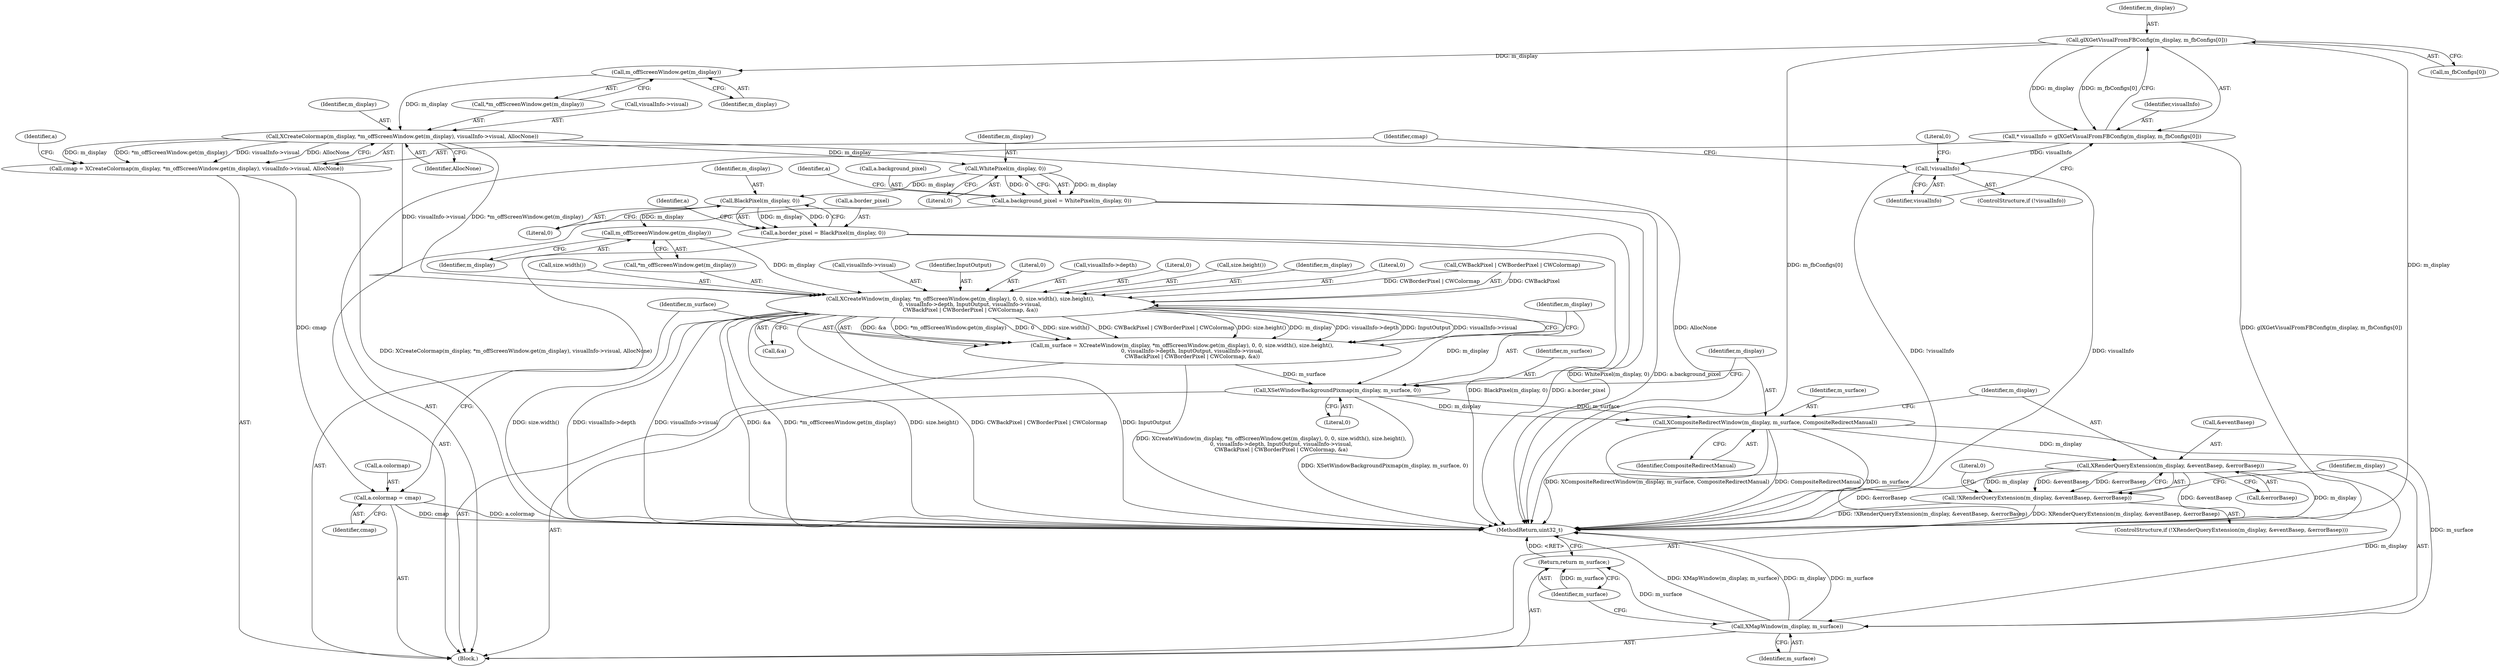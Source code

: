 digraph "0_Chrome_4da7eefcaad044a6f919947a2a0e3d4fed87834c_1@array" {
"1000106" [label="(Call,glXGetVisualFromFBConfig(m_display, m_fbConfigs[0]))"];
"1000104" [label="(Call,* visualInfo = glXGetVisualFromFBConfig(m_display, m_fbConfigs[0]))"];
"1000112" [label="(Call,!visualInfo)"];
"1000122" [label="(Call,m_offScreenWindow.get(m_display))"];
"1000119" [label="(Call,XCreateColormap(m_display, *m_offScreenWindow.get(m_display), visualInfo->visual, AllocNone))"];
"1000117" [label="(Call,cmap = XCreateColormap(m_display, *m_offScreenWindow.get(m_display), visualInfo->visual, AllocNone))"];
"1000143" [label="(Call,a.colormap = cmap)"];
"1000133" [label="(Call,WhitePixel(m_display, 0))"];
"1000129" [label="(Call,a.background_pixel = WhitePixel(m_display, 0))"];
"1000140" [label="(Call,BlackPixel(m_display, 0))"];
"1000136" [label="(Call,a.border_pixel = BlackPixel(m_display, 0))"];
"1000153" [label="(Call,m_offScreenWindow.get(m_display))"];
"1000150" [label="(Call,XCreateWindow(m_display, *m_offScreenWindow.get(m_display), 0, 0, size.width(), size.height(),\n            0, visualInfo->depth, InputOutput, visualInfo->visual,\n            CWBackPixel | CWBorderPixel | CWColormap, &a))"];
"1000148" [label="(Call,m_surface = XCreateWindow(m_display, *m_offScreenWindow.get(m_display), 0, 0, size.width(), size.height(),\n            0, visualInfo->depth, InputOutput, visualInfo->visual,\n            CWBackPixel | CWBorderPixel | CWColormap, &a))"];
"1000174" [label="(Call,XSetWindowBackgroundPixmap(m_display, m_surface, 0))"];
"1000178" [label="(Call,XCompositeRedirectWindow(m_display, m_surface, CompositeRedirectManual))"];
"1000186" [label="(Call,XRenderQueryExtension(m_display, &eventBasep, &errorBasep))"];
"1000185" [label="(Call,!XRenderQueryExtension(m_display, &eventBasep, &errorBasep))"];
"1000194" [label="(Call,XMapWindow(m_display, m_surface))"];
"1000197" [label="(Return,return m_surface;)"];
"1000108" [label="(Call,m_fbConfigs[0])"];
"1000105" [label="(Identifier,visualInfo)"];
"1000112" [label="(Call,!visualInfo)"];
"1000164" [label="(Call,visualInfo->visual)"];
"1000179" [label="(Identifier,m_display)"];
"1000181" [label="(Identifier,CompositeRedirectManual)"];
"1000185" [label="(Call,!XRenderQueryExtension(m_display, &eventBasep, &errorBasep))"];
"1000178" [label="(Call,XCompositeRedirectWindow(m_display, m_surface, CompositeRedirectManual))"];
"1000124" [label="(Call,visualInfo->visual)"];
"1000131" [label="(Identifier,a)"];
"1000163" [label="(Identifier,InputOutput)"];
"1000184" [label="(ControlStructure,if (!XRenderQueryExtension(m_display, &eventBasep, &errorBasep)))"];
"1000107" [label="(Identifier,m_display)"];
"1000118" [label="(Identifier,cmap)"];
"1000129" [label="(Call,a.background_pixel = WhitePixel(m_display, 0))"];
"1000127" [label="(Identifier,AllocNone)"];
"1000102" [label="(Block,)"];
"1000197" [label="(Return,return m_surface;)"];
"1000141" [label="(Identifier,m_display)"];
"1000138" [label="(Identifier,a)"];
"1000159" [label="(Literal,0)"];
"1000149" [label="(Identifier,m_surface)"];
"1000160" [label="(Call,visualInfo->depth)"];
"1000142" [label="(Literal,0)"];
"1000188" [label="(Call,&eventBasep)"];
"1000155" [label="(Literal,0)"];
"1000180" [label="(Identifier,m_surface)"];
"1000186" [label="(Call,XRenderQueryExtension(m_display, &eventBasep, &errorBasep))"];
"1000190" [label="(Call,&errorBasep)"];
"1000187" [label="(Identifier,m_display)"];
"1000106" [label="(Call,glXGetVisualFromFBConfig(m_display, m_fbConfigs[0]))"];
"1000134" [label="(Identifier,m_display)"];
"1000119" [label="(Call,XCreateColormap(m_display, *m_offScreenWindow.get(m_display), visualInfo->visual, AllocNone))"];
"1000140" [label="(Call,BlackPixel(m_display, 0))"];
"1000199" [label="(MethodReturn,uint32_t)"];
"1000158" [label="(Call,size.height())"];
"1000151" [label="(Identifier,m_display)"];
"1000130" [label="(Call,a.background_pixel)"];
"1000156" [label="(Literal,0)"];
"1000176" [label="(Identifier,m_surface)"];
"1000133" [label="(Call,WhitePixel(m_display, 0))"];
"1000150" [label="(Call,XCreateWindow(m_display, *m_offScreenWindow.get(m_display), 0, 0, size.width(), size.height(),\n            0, visualInfo->depth, InputOutput, visualInfo->visual,\n            CWBackPixel | CWBorderPixel | CWColormap, &a))"];
"1000172" [label="(Call,&a)"];
"1000135" [label="(Literal,0)"];
"1000117" [label="(Call,cmap = XCreateColormap(m_display, *m_offScreenWindow.get(m_display), visualInfo->visual, AllocNone))"];
"1000122" [label="(Call,m_offScreenWindow.get(m_display))"];
"1000123" [label="(Identifier,m_display)"];
"1000147" [label="(Identifier,cmap)"];
"1000145" [label="(Identifier,a)"];
"1000154" [label="(Identifier,m_display)"];
"1000148" [label="(Call,m_surface = XCreateWindow(m_display, *m_offScreenWindow.get(m_display), 0, 0, size.width(), size.height(),\n            0, visualInfo->depth, InputOutput, visualInfo->visual,\n            CWBackPixel | CWBorderPixel | CWColormap, &a))"];
"1000167" [label="(Call,CWBackPixel | CWBorderPixel | CWColormap)"];
"1000193" [label="(Literal,0)"];
"1000152" [label="(Call,*m_offScreenWindow.get(m_display))"];
"1000174" [label="(Call,XSetWindowBackgroundPixmap(m_display, m_surface, 0))"];
"1000196" [label="(Identifier,m_surface)"];
"1000153" [label="(Call,m_offScreenWindow.get(m_display))"];
"1000104" [label="(Call,* visualInfo = glXGetVisualFromFBConfig(m_display, m_fbConfigs[0]))"];
"1000115" [label="(Literal,0)"];
"1000157" [label="(Call,size.width())"];
"1000177" [label="(Literal,0)"];
"1000111" [label="(ControlStructure,if (!visualInfo))"];
"1000144" [label="(Call,a.colormap)"];
"1000195" [label="(Identifier,m_display)"];
"1000121" [label="(Call,*m_offScreenWindow.get(m_display))"];
"1000175" [label="(Identifier,m_display)"];
"1000137" [label="(Call,a.border_pixel)"];
"1000194" [label="(Call,XMapWindow(m_display, m_surface))"];
"1000198" [label="(Identifier,m_surface)"];
"1000113" [label="(Identifier,visualInfo)"];
"1000136" [label="(Call,a.border_pixel = BlackPixel(m_display, 0))"];
"1000143" [label="(Call,a.colormap = cmap)"];
"1000120" [label="(Identifier,m_display)"];
"1000106" -> "1000104"  [label="AST: "];
"1000106" -> "1000108"  [label="CFG: "];
"1000107" -> "1000106"  [label="AST: "];
"1000108" -> "1000106"  [label="AST: "];
"1000104" -> "1000106"  [label="CFG: "];
"1000106" -> "1000199"  [label="DDG: m_fbConfigs[0]"];
"1000106" -> "1000199"  [label="DDG: m_display"];
"1000106" -> "1000104"  [label="DDG: m_display"];
"1000106" -> "1000104"  [label="DDG: m_fbConfigs[0]"];
"1000106" -> "1000122"  [label="DDG: m_display"];
"1000104" -> "1000102"  [label="AST: "];
"1000105" -> "1000104"  [label="AST: "];
"1000113" -> "1000104"  [label="CFG: "];
"1000104" -> "1000199"  [label="DDG: glXGetVisualFromFBConfig(m_display, m_fbConfigs[0])"];
"1000104" -> "1000112"  [label="DDG: visualInfo"];
"1000112" -> "1000111"  [label="AST: "];
"1000112" -> "1000113"  [label="CFG: "];
"1000113" -> "1000112"  [label="AST: "];
"1000115" -> "1000112"  [label="CFG: "];
"1000118" -> "1000112"  [label="CFG: "];
"1000112" -> "1000199"  [label="DDG: !visualInfo"];
"1000112" -> "1000199"  [label="DDG: visualInfo"];
"1000122" -> "1000121"  [label="AST: "];
"1000122" -> "1000123"  [label="CFG: "];
"1000123" -> "1000122"  [label="AST: "];
"1000121" -> "1000122"  [label="CFG: "];
"1000122" -> "1000119"  [label="DDG: m_display"];
"1000119" -> "1000117"  [label="AST: "];
"1000119" -> "1000127"  [label="CFG: "];
"1000120" -> "1000119"  [label="AST: "];
"1000121" -> "1000119"  [label="AST: "];
"1000124" -> "1000119"  [label="AST: "];
"1000127" -> "1000119"  [label="AST: "];
"1000117" -> "1000119"  [label="CFG: "];
"1000119" -> "1000199"  [label="DDG: AllocNone"];
"1000119" -> "1000117"  [label="DDG: m_display"];
"1000119" -> "1000117"  [label="DDG: *m_offScreenWindow.get(m_display)"];
"1000119" -> "1000117"  [label="DDG: visualInfo->visual"];
"1000119" -> "1000117"  [label="DDG: AllocNone"];
"1000119" -> "1000133"  [label="DDG: m_display"];
"1000119" -> "1000150"  [label="DDG: *m_offScreenWindow.get(m_display)"];
"1000119" -> "1000150"  [label="DDG: visualInfo->visual"];
"1000117" -> "1000102"  [label="AST: "];
"1000118" -> "1000117"  [label="AST: "];
"1000131" -> "1000117"  [label="CFG: "];
"1000117" -> "1000199"  [label="DDG: XCreateColormap(m_display, *m_offScreenWindow.get(m_display), visualInfo->visual, AllocNone)"];
"1000117" -> "1000143"  [label="DDG: cmap"];
"1000143" -> "1000102"  [label="AST: "];
"1000143" -> "1000147"  [label="CFG: "];
"1000144" -> "1000143"  [label="AST: "];
"1000147" -> "1000143"  [label="AST: "];
"1000149" -> "1000143"  [label="CFG: "];
"1000143" -> "1000199"  [label="DDG: cmap"];
"1000143" -> "1000199"  [label="DDG: a.colormap"];
"1000133" -> "1000129"  [label="AST: "];
"1000133" -> "1000135"  [label="CFG: "];
"1000134" -> "1000133"  [label="AST: "];
"1000135" -> "1000133"  [label="AST: "];
"1000129" -> "1000133"  [label="CFG: "];
"1000133" -> "1000129"  [label="DDG: m_display"];
"1000133" -> "1000129"  [label="DDG: 0"];
"1000133" -> "1000140"  [label="DDG: m_display"];
"1000129" -> "1000102"  [label="AST: "];
"1000130" -> "1000129"  [label="AST: "];
"1000138" -> "1000129"  [label="CFG: "];
"1000129" -> "1000199"  [label="DDG: a.background_pixel"];
"1000129" -> "1000199"  [label="DDG: WhitePixel(m_display, 0)"];
"1000140" -> "1000136"  [label="AST: "];
"1000140" -> "1000142"  [label="CFG: "];
"1000141" -> "1000140"  [label="AST: "];
"1000142" -> "1000140"  [label="AST: "];
"1000136" -> "1000140"  [label="CFG: "];
"1000140" -> "1000136"  [label="DDG: m_display"];
"1000140" -> "1000136"  [label="DDG: 0"];
"1000140" -> "1000153"  [label="DDG: m_display"];
"1000136" -> "1000102"  [label="AST: "];
"1000137" -> "1000136"  [label="AST: "];
"1000145" -> "1000136"  [label="CFG: "];
"1000136" -> "1000199"  [label="DDG: BlackPixel(m_display, 0)"];
"1000136" -> "1000199"  [label="DDG: a.border_pixel"];
"1000153" -> "1000152"  [label="AST: "];
"1000153" -> "1000154"  [label="CFG: "];
"1000154" -> "1000153"  [label="AST: "];
"1000152" -> "1000153"  [label="CFG: "];
"1000153" -> "1000150"  [label="DDG: m_display"];
"1000150" -> "1000148"  [label="AST: "];
"1000150" -> "1000172"  [label="CFG: "];
"1000151" -> "1000150"  [label="AST: "];
"1000152" -> "1000150"  [label="AST: "];
"1000155" -> "1000150"  [label="AST: "];
"1000156" -> "1000150"  [label="AST: "];
"1000157" -> "1000150"  [label="AST: "];
"1000158" -> "1000150"  [label="AST: "];
"1000159" -> "1000150"  [label="AST: "];
"1000160" -> "1000150"  [label="AST: "];
"1000163" -> "1000150"  [label="AST: "];
"1000164" -> "1000150"  [label="AST: "];
"1000167" -> "1000150"  [label="AST: "];
"1000172" -> "1000150"  [label="AST: "];
"1000148" -> "1000150"  [label="CFG: "];
"1000150" -> "1000199"  [label="DDG: size.width()"];
"1000150" -> "1000199"  [label="DDG: visualInfo->depth"];
"1000150" -> "1000199"  [label="DDG: visualInfo->visual"];
"1000150" -> "1000199"  [label="DDG: &a"];
"1000150" -> "1000199"  [label="DDG: *m_offScreenWindow.get(m_display)"];
"1000150" -> "1000199"  [label="DDG: size.height()"];
"1000150" -> "1000199"  [label="DDG: CWBackPixel | CWBorderPixel | CWColormap"];
"1000150" -> "1000199"  [label="DDG: InputOutput"];
"1000150" -> "1000148"  [label="DDG: &a"];
"1000150" -> "1000148"  [label="DDG: *m_offScreenWindow.get(m_display)"];
"1000150" -> "1000148"  [label="DDG: 0"];
"1000150" -> "1000148"  [label="DDG: size.width()"];
"1000150" -> "1000148"  [label="DDG: CWBackPixel | CWBorderPixel | CWColormap"];
"1000150" -> "1000148"  [label="DDG: size.height()"];
"1000150" -> "1000148"  [label="DDG: m_display"];
"1000150" -> "1000148"  [label="DDG: visualInfo->depth"];
"1000150" -> "1000148"  [label="DDG: InputOutput"];
"1000150" -> "1000148"  [label="DDG: visualInfo->visual"];
"1000167" -> "1000150"  [label="DDG: CWBackPixel"];
"1000167" -> "1000150"  [label="DDG: CWBorderPixel | CWColormap"];
"1000150" -> "1000174"  [label="DDG: m_display"];
"1000148" -> "1000102"  [label="AST: "];
"1000149" -> "1000148"  [label="AST: "];
"1000175" -> "1000148"  [label="CFG: "];
"1000148" -> "1000199"  [label="DDG: XCreateWindow(m_display, *m_offScreenWindow.get(m_display), 0, 0, size.width(), size.height(),\n            0, visualInfo->depth, InputOutput, visualInfo->visual,\n            CWBackPixel | CWBorderPixel | CWColormap, &a)"];
"1000148" -> "1000174"  [label="DDG: m_surface"];
"1000174" -> "1000102"  [label="AST: "];
"1000174" -> "1000177"  [label="CFG: "];
"1000175" -> "1000174"  [label="AST: "];
"1000176" -> "1000174"  [label="AST: "];
"1000177" -> "1000174"  [label="AST: "];
"1000179" -> "1000174"  [label="CFG: "];
"1000174" -> "1000199"  [label="DDG: XSetWindowBackgroundPixmap(m_display, m_surface, 0)"];
"1000174" -> "1000178"  [label="DDG: m_display"];
"1000174" -> "1000178"  [label="DDG: m_surface"];
"1000178" -> "1000102"  [label="AST: "];
"1000178" -> "1000181"  [label="CFG: "];
"1000179" -> "1000178"  [label="AST: "];
"1000180" -> "1000178"  [label="AST: "];
"1000181" -> "1000178"  [label="AST: "];
"1000187" -> "1000178"  [label="CFG: "];
"1000178" -> "1000199"  [label="DDG: CompositeRedirectManual"];
"1000178" -> "1000199"  [label="DDG: m_surface"];
"1000178" -> "1000199"  [label="DDG: XCompositeRedirectWindow(m_display, m_surface, CompositeRedirectManual)"];
"1000178" -> "1000186"  [label="DDG: m_display"];
"1000178" -> "1000194"  [label="DDG: m_surface"];
"1000186" -> "1000185"  [label="AST: "];
"1000186" -> "1000190"  [label="CFG: "];
"1000187" -> "1000186"  [label="AST: "];
"1000188" -> "1000186"  [label="AST: "];
"1000190" -> "1000186"  [label="AST: "];
"1000185" -> "1000186"  [label="CFG: "];
"1000186" -> "1000199"  [label="DDG: &eventBasep"];
"1000186" -> "1000199"  [label="DDG: m_display"];
"1000186" -> "1000199"  [label="DDG: &errorBasep"];
"1000186" -> "1000185"  [label="DDG: m_display"];
"1000186" -> "1000185"  [label="DDG: &eventBasep"];
"1000186" -> "1000185"  [label="DDG: &errorBasep"];
"1000186" -> "1000194"  [label="DDG: m_display"];
"1000185" -> "1000184"  [label="AST: "];
"1000193" -> "1000185"  [label="CFG: "];
"1000195" -> "1000185"  [label="CFG: "];
"1000185" -> "1000199"  [label="DDG: !XRenderQueryExtension(m_display, &eventBasep, &errorBasep)"];
"1000185" -> "1000199"  [label="DDG: XRenderQueryExtension(m_display, &eventBasep, &errorBasep)"];
"1000194" -> "1000102"  [label="AST: "];
"1000194" -> "1000196"  [label="CFG: "];
"1000195" -> "1000194"  [label="AST: "];
"1000196" -> "1000194"  [label="AST: "];
"1000198" -> "1000194"  [label="CFG: "];
"1000194" -> "1000199"  [label="DDG: XMapWindow(m_display, m_surface)"];
"1000194" -> "1000199"  [label="DDG: m_display"];
"1000194" -> "1000199"  [label="DDG: m_surface"];
"1000194" -> "1000197"  [label="DDG: m_surface"];
"1000197" -> "1000102"  [label="AST: "];
"1000197" -> "1000198"  [label="CFG: "];
"1000198" -> "1000197"  [label="AST: "];
"1000199" -> "1000197"  [label="CFG: "];
"1000197" -> "1000199"  [label="DDG: <RET>"];
"1000198" -> "1000197"  [label="DDG: m_surface"];
}
